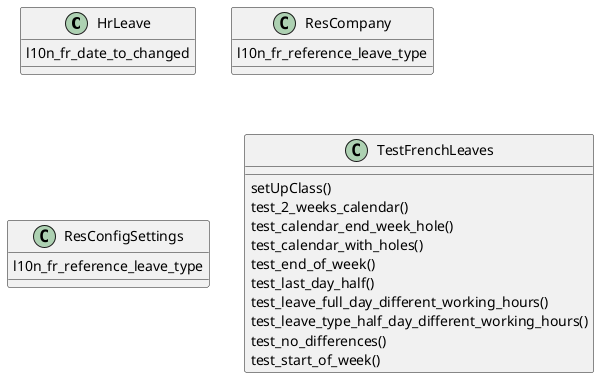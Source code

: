 @startuml classes_l10n_fr_hr_holidays
set namespaceSeparator none
class "HrLeave" as odoo_src.odoo.addons.l10n_fr_hr_holidays.models.hr_leave.HrLeave {
  l10n_fr_date_to_changed
}
class "ResCompany" as odoo_src.odoo.addons.l10n_fr_hr_holidays.models.res_company.ResCompany {
  l10n_fr_reference_leave_type
}
class "ResConfigSettings" as odoo_src.odoo.addons.l10n_fr_hr_holidays.models.res_config_settings.ResConfigSettings {
  l10n_fr_reference_leave_type
}
class "TestFrenchLeaves" as odoo_src.odoo.addons.l10n_fr_hr_holidays.tests.test_french_leaves.TestFrenchLeaves {
  setUpClass()
  test_2_weeks_calendar()
  test_calendar_end_week_hole()
  test_calendar_with_holes()
  test_end_of_week()
  test_last_day_half()
  test_leave_full_day_different_working_hours()
  test_leave_type_half_day_different_working_hours()
  test_no_differences()
  test_start_of_week()
}
@enduml
